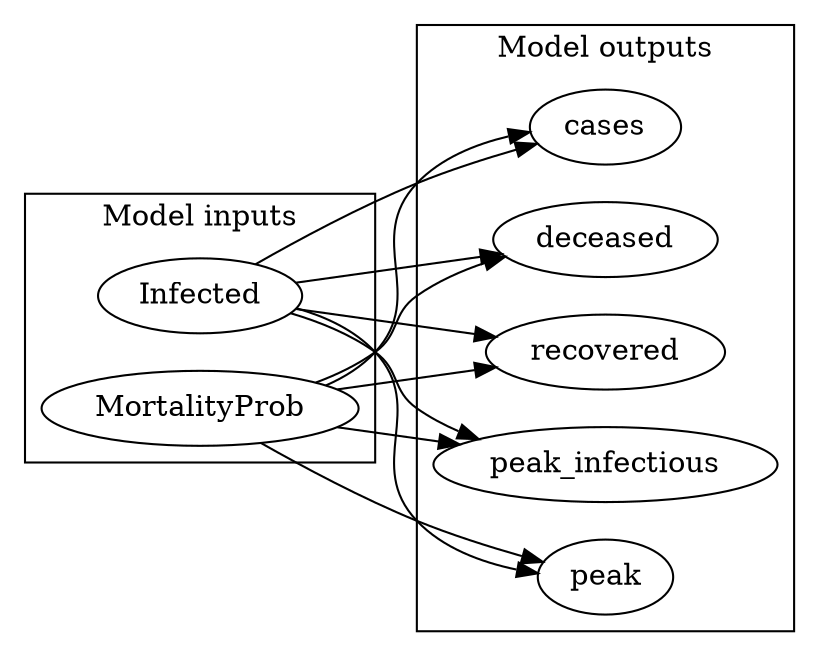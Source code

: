 digraph "" {
	graph [newrank=True,
		rankdir=LR
	];
	subgraph cluster_inputs {
		graph [label="Model inputs"];
		Infected;
		MortalityProb;
	}
	subgraph cluster_outputs {
		graph [label="Model outputs"];
		peak_infectious;
		peak;
		cases;
		deceased;
		recovered;
	}
	Infected -> peak_infectious;
	Infected -> peak;
	Infected -> cases;
	Infected -> deceased;
	Infected -> recovered;
	MortalityProb -> peak_infectious;
	MortalityProb -> peak;
	MortalityProb -> cases;
	MortalityProb -> deceased;
	MortalityProb -> recovered;
}
